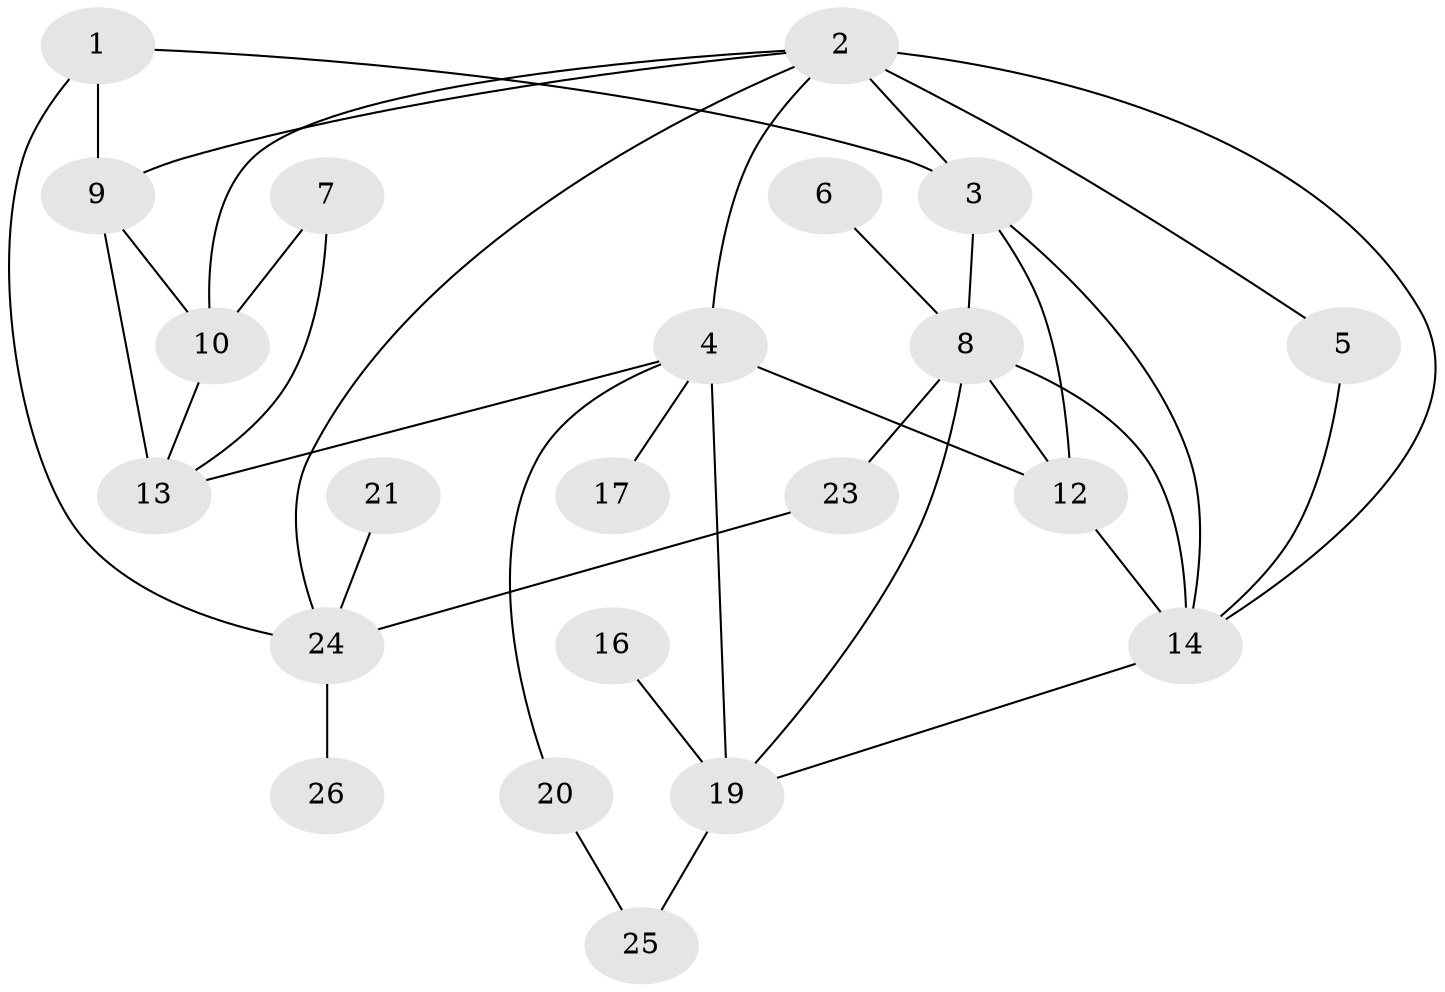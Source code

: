 // original degree distribution, {3: 0.25925925925925924, 4: 0.12962962962962962, 2: 0.24074074074074073, 1: 0.16666666666666666, 6: 0.05555555555555555, 0: 0.09259259259259259, 5: 0.037037037037037035, 7: 0.018518518518518517}
// Generated by graph-tools (version 1.1) at 2025/33/03/09/25 02:33:58]
// undirected, 22 vertices, 37 edges
graph export_dot {
graph [start="1"]
  node [color=gray90,style=filled];
  1;
  2;
  3;
  4;
  5;
  6;
  7;
  8;
  9;
  10;
  12;
  13;
  14;
  16;
  17;
  19;
  20;
  21;
  23;
  24;
  25;
  26;
  1 -- 3 [weight=1.0];
  1 -- 9 [weight=1.0];
  1 -- 24 [weight=1.0];
  2 -- 3 [weight=2.0];
  2 -- 4 [weight=1.0];
  2 -- 5 [weight=1.0];
  2 -- 9 [weight=1.0];
  2 -- 10 [weight=1.0];
  2 -- 14 [weight=1.0];
  2 -- 24 [weight=1.0];
  3 -- 8 [weight=1.0];
  3 -- 12 [weight=1.0];
  3 -- 14 [weight=1.0];
  4 -- 12 [weight=1.0];
  4 -- 13 [weight=1.0];
  4 -- 17 [weight=1.0];
  4 -- 19 [weight=2.0];
  4 -- 20 [weight=1.0];
  5 -- 14 [weight=1.0];
  6 -- 8 [weight=1.0];
  7 -- 10 [weight=1.0];
  7 -- 13 [weight=1.0];
  8 -- 12 [weight=1.0];
  8 -- 14 [weight=4.0];
  8 -- 19 [weight=2.0];
  8 -- 23 [weight=1.0];
  9 -- 10 [weight=1.0];
  9 -- 13 [weight=1.0];
  10 -- 13 [weight=1.0];
  12 -- 14 [weight=1.0];
  14 -- 19 [weight=1.0];
  16 -- 19 [weight=1.0];
  19 -- 25 [weight=1.0];
  20 -- 25 [weight=1.0];
  21 -- 24 [weight=1.0];
  23 -- 24 [weight=1.0];
  24 -- 26 [weight=1.0];
}
